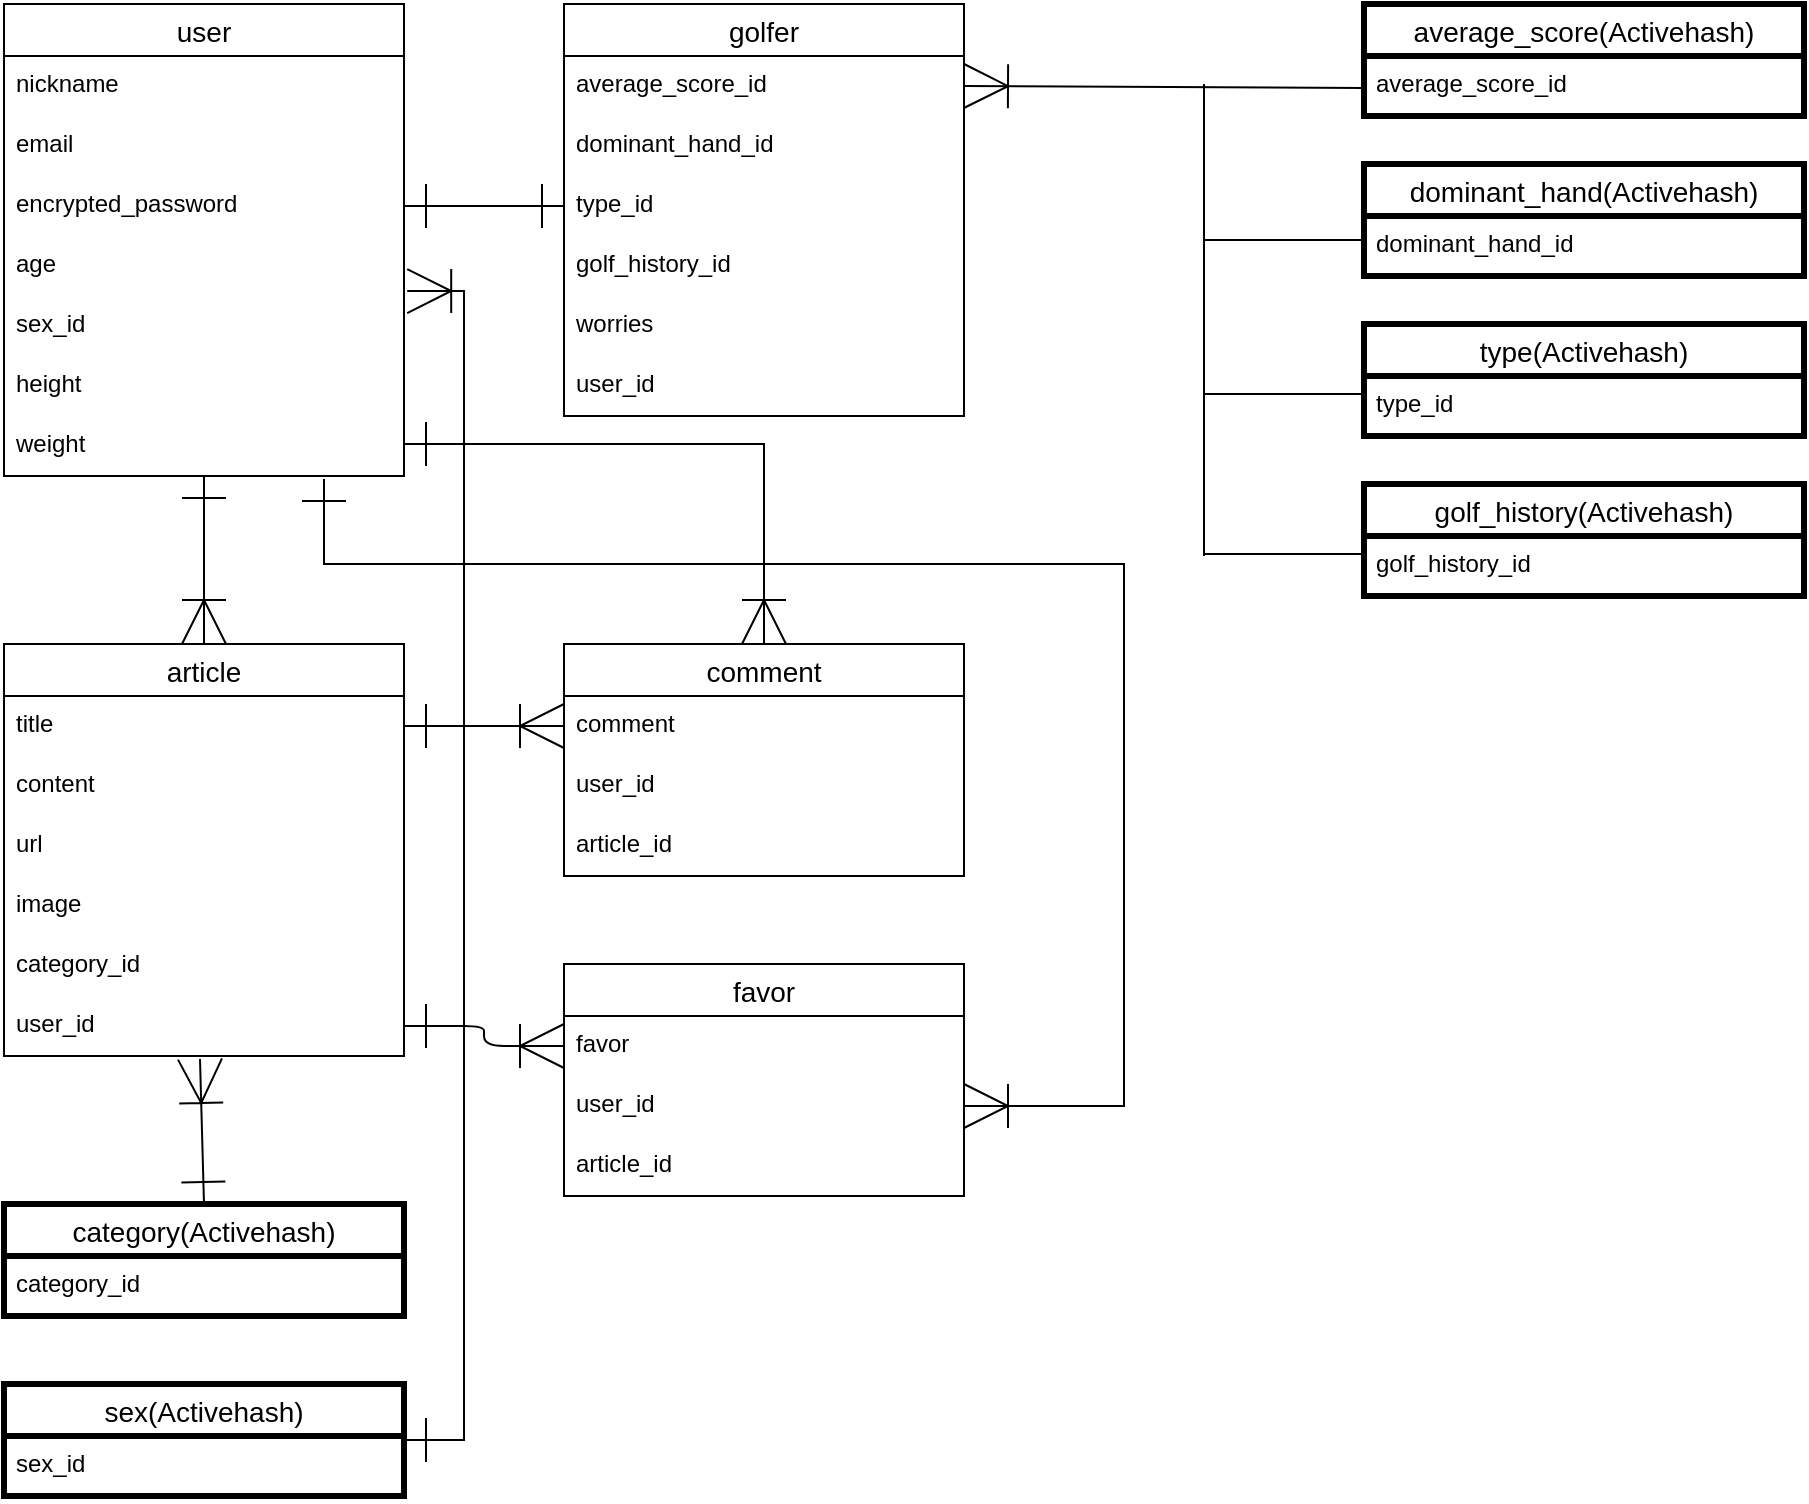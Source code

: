 <mxfile>
    <diagram id="ic0R5Okc1oGfXLtQGp_e" name="ページ1">
        <mxGraphModel dx="508" dy="680" grid="1" gridSize="10" guides="1" tooltips="1" connect="1" arrows="1" fold="1" page="1" pageScale="1" pageWidth="1169" pageHeight="827" math="0" shadow="0">
            <root>
                <mxCell id="0"/>
                <mxCell id="1" parent="0"/>
                <mxCell id="2" value="user" style="swimlane;fontStyle=0;childLayout=stackLayout;horizontal=1;startSize=26;horizontalStack=0;resizeParent=1;resizeParentMax=0;resizeLast=0;collapsible=1;marginBottom=0;align=center;fontSize=14;" vertex="1" parent="1">
                    <mxGeometry x="40" y="40" width="200" height="236" as="geometry"/>
                </mxCell>
                <mxCell id="3" value="nickname" style="text;strokeColor=none;fillColor=none;spacingLeft=4;spacingRight=4;overflow=hidden;rotatable=0;points=[[0,0.5],[1,0.5]];portConstraint=eastwest;fontSize=12;" vertex="1" parent="2">
                    <mxGeometry y="26" width="200" height="30" as="geometry"/>
                </mxCell>
                <mxCell id="4" value="email" style="text;strokeColor=none;fillColor=none;spacingLeft=4;spacingRight=4;overflow=hidden;rotatable=0;points=[[0,0.5],[1,0.5]];portConstraint=eastwest;fontSize=12;" vertex="1" parent="2">
                    <mxGeometry y="56" width="200" height="30" as="geometry"/>
                </mxCell>
                <mxCell id="5" value="encrypted_password" style="text;strokeColor=none;fillColor=none;spacingLeft=4;spacingRight=4;overflow=hidden;rotatable=0;points=[[0,0.5],[1,0.5]];portConstraint=eastwest;fontSize=12;" vertex="1" parent="2">
                    <mxGeometry y="86" width="200" height="30" as="geometry"/>
                </mxCell>
                <mxCell id="6" value="age" style="text;strokeColor=none;fillColor=none;spacingLeft=4;spacingRight=4;overflow=hidden;rotatable=0;points=[[0,0.5],[1,0.5]];portConstraint=eastwest;fontSize=12;" vertex="1" parent="2">
                    <mxGeometry y="116" width="200" height="30" as="geometry"/>
                </mxCell>
                <mxCell id="7" value="sex_id" style="text;strokeColor=none;fillColor=none;spacingLeft=4;spacingRight=4;overflow=hidden;rotatable=0;points=[[0,0.5],[1,0.5]];portConstraint=eastwest;fontSize=12;" vertex="1" parent="2">
                    <mxGeometry y="146" width="200" height="30" as="geometry"/>
                </mxCell>
                <mxCell id="8" value="height" style="text;strokeColor=none;fillColor=none;spacingLeft=4;spacingRight=4;overflow=hidden;rotatable=0;points=[[0,0.5],[1,0.5]];portConstraint=eastwest;fontSize=12;" vertex="1" parent="2">
                    <mxGeometry y="176" width="200" height="30" as="geometry"/>
                </mxCell>
                <mxCell id="9" value="weight" style="text;strokeColor=none;fillColor=none;spacingLeft=4;spacingRight=4;overflow=hidden;rotatable=0;points=[[0,0.5],[1,0.5]];portConstraint=eastwest;fontSize=12;" vertex="1" parent="2">
                    <mxGeometry y="206" width="200" height="30" as="geometry"/>
                </mxCell>
                <mxCell id="10" value="golfer" style="swimlane;fontStyle=0;childLayout=stackLayout;horizontal=1;startSize=26;horizontalStack=0;resizeParent=1;resizeParentMax=0;resizeLast=0;collapsible=1;marginBottom=0;align=center;fontSize=14;" vertex="1" parent="1">
                    <mxGeometry x="320" y="40" width="200" height="206" as="geometry"/>
                </mxCell>
                <mxCell id="11" value="average_score_id" style="text;strokeColor=none;fillColor=none;spacingLeft=4;spacingRight=4;overflow=hidden;rotatable=0;points=[[0,0.5],[1,0.5]];portConstraint=eastwest;fontSize=12;" vertex="1" parent="10">
                    <mxGeometry y="26" width="200" height="30" as="geometry"/>
                </mxCell>
                <mxCell id="13" value="dominant_hand_id" style="text;strokeColor=none;fillColor=none;spacingLeft=4;spacingRight=4;overflow=hidden;rotatable=0;points=[[0,0.5],[1,0.5]];portConstraint=eastwest;fontSize=12;" vertex="1" parent="10">
                    <mxGeometry y="56" width="200" height="30" as="geometry"/>
                </mxCell>
                <mxCell id="14" value="type_id" style="text;strokeColor=none;fillColor=none;spacingLeft=4;spacingRight=4;overflow=hidden;rotatable=0;points=[[0,0.5],[1,0.5]];portConstraint=eastwest;fontSize=12;" vertex="1" parent="10">
                    <mxGeometry y="86" width="200" height="30" as="geometry"/>
                </mxCell>
                <mxCell id="17" value="golf_history_id" style="text;strokeColor=none;fillColor=none;spacingLeft=4;spacingRight=4;overflow=hidden;rotatable=0;points=[[0,0.5],[1,0.5]];portConstraint=eastwest;fontSize=12;" vertex="1" parent="10">
                    <mxGeometry y="116" width="200" height="30" as="geometry"/>
                </mxCell>
                <mxCell id="48" value="worries" style="text;strokeColor=none;fillColor=none;spacingLeft=4;spacingRight=4;overflow=hidden;rotatable=0;points=[[0,0.5],[1,0.5]];portConstraint=eastwest;fontSize=12;" vertex="1" parent="10">
                    <mxGeometry y="146" width="200" height="30" as="geometry"/>
                </mxCell>
                <mxCell id="70" value="user_id" style="text;strokeColor=none;fillColor=none;spacingLeft=4;spacingRight=4;overflow=hidden;rotatable=0;points=[[0,0.5],[1,0.5]];portConstraint=eastwest;fontSize=12;" vertex="1" parent="10">
                    <mxGeometry y="176" width="200" height="30" as="geometry"/>
                </mxCell>
                <mxCell id="19" value="article" style="swimlane;fontStyle=0;childLayout=stackLayout;horizontal=1;startSize=26;horizontalStack=0;resizeParent=1;resizeParentMax=0;resizeLast=0;collapsible=1;marginBottom=0;align=center;fontSize=14;" vertex="1" parent="1">
                    <mxGeometry x="40" y="360" width="200" height="206" as="geometry"/>
                </mxCell>
                <mxCell id="20" value="title" style="text;strokeColor=none;fillColor=none;spacingLeft=4;spacingRight=4;overflow=hidden;rotatable=0;points=[[0,0.5],[1,0.5]];portConstraint=eastwest;fontSize=12;" vertex="1" parent="19">
                    <mxGeometry y="26" width="200" height="30" as="geometry"/>
                </mxCell>
                <mxCell id="21" value="content" style="text;strokeColor=none;fillColor=none;spacingLeft=4;spacingRight=4;overflow=hidden;rotatable=0;points=[[0,0.5],[1,0.5]];portConstraint=eastwest;fontSize=12;" vertex="1" parent="19">
                    <mxGeometry y="56" width="200" height="30" as="geometry"/>
                </mxCell>
                <mxCell id="22" value="url" style="text;strokeColor=none;fillColor=none;spacingLeft=4;spacingRight=4;overflow=hidden;rotatable=0;points=[[0,0.5],[1,0.5]];portConstraint=eastwest;fontSize=12;" vertex="1" parent="19">
                    <mxGeometry y="86" width="200" height="30" as="geometry"/>
                </mxCell>
                <mxCell id="51" value="image" style="text;strokeColor=none;fillColor=none;spacingLeft=4;spacingRight=4;overflow=hidden;rotatable=0;points=[[0,0.5],[1,0.5]];portConstraint=eastwest;fontSize=12;" vertex="1" parent="19">
                    <mxGeometry y="116" width="200" height="30" as="geometry"/>
                </mxCell>
                <mxCell id="71" value="category_id" style="text;strokeColor=none;fillColor=none;spacingLeft=4;spacingRight=4;overflow=hidden;rotatable=0;points=[[0,0.5],[1,0.5]];portConstraint=eastwest;fontSize=12;" vertex="1" parent="19">
                    <mxGeometry y="146" width="200" height="30" as="geometry"/>
                </mxCell>
                <mxCell id="24" value="user_id" style="text;strokeColor=none;fillColor=none;spacingLeft=4;spacingRight=4;overflow=hidden;rotatable=0;points=[[0,0.5],[1,0.5]];portConstraint=eastwest;fontSize=12;" vertex="1" parent="19">
                    <mxGeometry y="176" width="200" height="30" as="geometry"/>
                </mxCell>
                <mxCell id="25" value="" style="endArrow=ERoneToMany;html=1;rounded=0;entryX=0.5;entryY=0;entryDx=0;entryDy=0;startArrow=ERone;startFill=0;endSize=20;startSize=20;endFill=0;" edge="1" parent="1" source="9" target="19">
                    <mxGeometry relative="1" as="geometry">
                        <mxPoint x="140" y="290" as="sourcePoint"/>
                        <mxPoint x="410" y="350" as="targetPoint"/>
                    </mxGeometry>
                </mxCell>
                <mxCell id="27" value="" style="endArrow=ERone;html=1;rounded=0;startSize=20;endSize=20;exitX=1;exitY=0.5;exitDx=0;exitDy=0;entryX=0;entryY=0.5;entryDx=0;entryDy=0;startArrow=ERone;startFill=0;endFill=0;" edge="1" parent="1" source="5" target="14">
                    <mxGeometry relative="1" as="geometry">
                        <mxPoint x="250" y="350" as="sourcePoint"/>
                        <mxPoint x="410" y="350" as="targetPoint"/>
                    </mxGeometry>
                </mxCell>
                <mxCell id="28" value="comment" style="swimlane;fontStyle=0;childLayout=stackLayout;horizontal=1;startSize=26;horizontalStack=0;resizeParent=1;resizeParentMax=0;resizeLast=0;collapsible=1;marginBottom=0;align=center;fontSize=14;" vertex="1" parent="1">
                    <mxGeometry x="320" y="360" width="200" height="116" as="geometry"/>
                </mxCell>
                <mxCell id="29" value="comment" style="text;strokeColor=none;fillColor=none;spacingLeft=4;spacingRight=4;overflow=hidden;rotatable=0;points=[[0,0.5],[1,0.5]];portConstraint=eastwest;fontSize=12;" vertex="1" parent="28">
                    <mxGeometry y="26" width="200" height="30" as="geometry"/>
                </mxCell>
                <mxCell id="64" value="user_id" style="text;strokeColor=none;fillColor=none;spacingLeft=4;spacingRight=4;overflow=hidden;rotatable=0;points=[[0,0.5],[1,0.5]];portConstraint=eastwest;fontSize=12;" vertex="1" parent="28">
                    <mxGeometry y="56" width="200" height="30" as="geometry"/>
                </mxCell>
                <mxCell id="65" value="article_id" style="text;strokeColor=none;fillColor=none;spacingLeft=4;spacingRight=4;overflow=hidden;rotatable=0;points=[[0,0.5],[1,0.5]];portConstraint=eastwest;fontSize=12;" vertex="1" parent="28">
                    <mxGeometry y="86" width="200" height="30" as="geometry"/>
                </mxCell>
                <mxCell id="33" value="" style="endArrow=ERoneToMany;html=1;rounded=0;startSize=20;endSize=20;exitX=1;exitY=0.5;exitDx=0;exitDy=0;entryX=0;entryY=0.5;entryDx=0;entryDy=0;startArrow=ERone;startFill=0;endFill=0;" edge="1" parent="1" source="20" target="29">
                    <mxGeometry relative="1" as="geometry">
                        <mxPoint x="250" y="350" as="sourcePoint"/>
                        <mxPoint x="410" y="350" as="targetPoint"/>
                    </mxGeometry>
                </mxCell>
                <mxCell id="34" value="" style="endArrow=ERoneToMany;html=1;rounded=0;startSize=20;endSize=20;edgeStyle=orthogonalEdgeStyle;entryX=0.5;entryY=0;entryDx=0;entryDy=0;startArrow=ERone;startFill=0;endFill=0;" edge="1" parent="1" target="28">
                    <mxGeometry relative="1" as="geometry">
                        <mxPoint x="240" y="260" as="sourcePoint"/>
                        <mxPoint x="410" y="350" as="targetPoint"/>
                        <Array as="points">
                            <mxPoint x="240" y="260"/>
                            <mxPoint x="420" y="260"/>
                        </Array>
                    </mxGeometry>
                </mxCell>
                <mxCell id="35" value="favor" style="swimlane;fontStyle=0;childLayout=stackLayout;horizontal=1;startSize=26;horizontalStack=0;resizeParent=1;resizeParentMax=0;resizeLast=0;collapsible=1;marginBottom=0;align=center;fontSize=14;" vertex="1" parent="1">
                    <mxGeometry x="320" y="520" width="200" height="116" as="geometry"/>
                </mxCell>
                <mxCell id="36" value="favor" style="text;strokeColor=none;fillColor=none;spacingLeft=4;spacingRight=4;overflow=hidden;rotatable=0;points=[[0,0.5],[1,0.5]];portConstraint=eastwest;fontSize=12;" vertex="1" parent="35">
                    <mxGeometry y="26" width="200" height="30" as="geometry"/>
                </mxCell>
                <mxCell id="67" value="user_id" style="text;strokeColor=none;fillColor=none;spacingLeft=4;spacingRight=4;overflow=hidden;rotatable=0;points=[[0,0.5],[1,0.5]];portConstraint=eastwest;fontSize=12;" vertex="1" parent="35">
                    <mxGeometry y="56" width="200" height="30" as="geometry"/>
                </mxCell>
                <mxCell id="68" value="article_id" style="text;strokeColor=none;fillColor=none;spacingLeft=4;spacingRight=4;overflow=hidden;rotatable=0;points=[[0,0.5],[1,0.5]];portConstraint=eastwest;fontSize=12;" vertex="1" parent="35">
                    <mxGeometry y="86" width="200" height="30" as="geometry"/>
                </mxCell>
                <mxCell id="38" value="" style="endArrow=ERoneToMany;html=1;rounded=0;startSize=20;endSize=20;edgeStyle=orthogonalEdgeStyle;startArrow=ERone;startFill=0;endFill=0;entryX=1;entryY=0.5;entryDx=0;entryDy=0;exitX=0.8;exitY=1.05;exitDx=0;exitDy=0;exitPerimeter=0;" edge="1" parent="1" source="9" target="67">
                    <mxGeometry relative="1" as="geometry">
                        <mxPoint x="200" y="300" as="sourcePoint"/>
                        <mxPoint x="540" y="561" as="targetPoint"/>
                        <Array as="points">
                            <mxPoint x="200" y="320"/>
                            <mxPoint x="600" y="320"/>
                            <mxPoint x="600" y="591"/>
                        </Array>
                    </mxGeometry>
                </mxCell>
                <mxCell id="42" value="average_score(Activehash)" style="swimlane;fontStyle=0;childLayout=stackLayout;horizontal=1;startSize=26;horizontalStack=0;resizeParent=1;resizeParentMax=0;resizeLast=0;collapsible=1;marginBottom=0;align=center;fontSize=14;fontFamily=Helvetica;fontColor=default;strokeWidth=3;" vertex="1" parent="1">
                    <mxGeometry x="720" y="40" width="220" height="56" as="geometry"/>
                </mxCell>
                <mxCell id="43" value="average_score_id" style="text;strokeColor=none;fillColor=none;spacingLeft=4;spacingRight=4;overflow=hidden;rotatable=0;points=[[0,0.5],[1,0.5]];portConstraint=eastwest;fontSize=12;fontFamily=Helvetica;fontColor=default;" vertex="1" parent="42">
                    <mxGeometry y="26" width="220" height="30" as="geometry"/>
                </mxCell>
                <mxCell id="44" value="dominant_hand(Activehash)" style="swimlane;fontStyle=0;childLayout=stackLayout;horizontal=1;startSize=26;horizontalStack=0;resizeParent=1;resizeParentMax=0;resizeLast=0;collapsible=1;marginBottom=0;align=center;fontSize=14;fontFamily=Helvetica;fontColor=default;strokeWidth=3;" vertex="1" parent="1">
                    <mxGeometry x="720" y="120" width="220" height="56" as="geometry"/>
                </mxCell>
                <mxCell id="45" value="dominant_hand_id" style="text;strokeColor=none;fillColor=none;spacingLeft=4;spacingRight=4;overflow=hidden;rotatable=0;points=[[0,0.5],[1,0.5]];portConstraint=eastwest;fontSize=12;fontFamily=Helvetica;fontColor=default;" vertex="1" parent="44">
                    <mxGeometry y="26" width="220" height="30" as="geometry"/>
                </mxCell>
                <mxCell id="46" value="type(Activehash)" style="swimlane;fontStyle=0;childLayout=stackLayout;horizontal=1;startSize=26;horizontalStack=0;resizeParent=1;resizeParentMax=0;resizeLast=0;collapsible=1;marginBottom=0;align=center;fontSize=14;fontFamily=Helvetica;fontColor=default;strokeWidth=3;" vertex="1" parent="1">
                    <mxGeometry x="720" y="200" width="220" height="56" as="geometry"/>
                </mxCell>
                <mxCell id="47" value="type_id" style="text;strokeColor=none;fillColor=none;spacingLeft=4;spacingRight=4;overflow=hidden;rotatable=0;points=[[0,0.5],[1,0.5]];portConstraint=eastwest;fontSize=12;fontFamily=Helvetica;fontColor=default;" vertex="1" parent="46">
                    <mxGeometry y="26" width="220" height="30" as="geometry"/>
                </mxCell>
                <mxCell id="49" value="golf_history(Activehash)" style="swimlane;fontStyle=0;childLayout=stackLayout;horizontal=1;startSize=26;horizontalStack=0;resizeParent=1;resizeParentMax=0;resizeLast=0;collapsible=1;marginBottom=0;align=center;fontSize=14;fontFamily=Helvetica;fontColor=default;strokeWidth=3;" vertex="1" parent="1">
                    <mxGeometry x="720" y="280" width="220" height="56" as="geometry"/>
                </mxCell>
                <mxCell id="50" value="golf_history_id" style="text;strokeColor=none;fillColor=none;spacingLeft=4;spacingRight=4;overflow=hidden;rotatable=0;points=[[0,0.5],[1,0.5]];portConstraint=eastwest;fontSize=12;fontFamily=Helvetica;fontColor=default;" vertex="1" parent="49">
                    <mxGeometry y="26" width="220" height="30" as="geometry"/>
                </mxCell>
                <mxCell id="52" value="category(Activehash)" style="swimlane;fontStyle=0;childLayout=stackLayout;horizontal=1;startSize=26;horizontalStack=0;resizeParent=1;resizeParentMax=0;resizeLast=0;collapsible=1;marginBottom=0;align=center;fontSize=14;fontFamily=Helvetica;fontColor=default;strokeWidth=3;" vertex="1" parent="1">
                    <mxGeometry x="40" y="640" width="200" height="56" as="geometry"/>
                </mxCell>
                <mxCell id="53" value="category_id" style="text;strokeColor=none;fillColor=none;spacingLeft=4;spacingRight=4;overflow=hidden;rotatable=0;points=[[0,0.5],[1,0.5]];portConstraint=eastwest;fontSize=12;fontFamily=Helvetica;fontColor=default;" vertex="1" parent="52">
                    <mxGeometry y="26" width="200" height="30" as="geometry"/>
                </mxCell>
                <mxCell id="55" value="" style="endArrow=none;html=1;rounded=0;startSize=20;endSize=20;startArrow=ERoneToMany;startFill=0;entryX=0;entryY=0.75;entryDx=0;entryDy=0;exitX=1;exitY=0.5;exitDx=0;exitDy=0;" edge="1" parent="1" source="11" target="42">
                    <mxGeometry relative="1" as="geometry">
                        <mxPoint x="550" y="82" as="sourcePoint"/>
                        <mxPoint x="680" y="80" as="targetPoint"/>
                    </mxGeometry>
                </mxCell>
                <mxCell id="56" value="" style="endArrow=none;html=1;rounded=0;startSize=20;endSize=20;entryX=0;entryY=0.6;entryDx=0;entryDy=0;entryPerimeter=0;" edge="1" parent="1" target="57">
                    <mxGeometry relative="1" as="geometry">
                        <mxPoint x="640" y="80" as="sourcePoint"/>
                        <mxPoint x="640" y="320" as="targetPoint"/>
                    </mxGeometry>
                </mxCell>
                <mxCell id="57" value="" style="line;strokeWidth=1;rotatable=0;dashed=0;labelPosition=right;align=left;verticalAlign=middle;spacingTop=0;spacingLeft=6;points=[];portConstraint=eastwest;" vertex="1" parent="1">
                    <mxGeometry x="640" y="310" width="80" height="10" as="geometry"/>
                </mxCell>
                <mxCell id="58" value="" style="line;strokeWidth=1;rotatable=0;dashed=0;labelPosition=right;align=left;verticalAlign=middle;spacingTop=0;spacingLeft=6;points=[];portConstraint=eastwest;" vertex="1" parent="1">
                    <mxGeometry x="640" y="230" width="80" height="10" as="geometry"/>
                </mxCell>
                <mxCell id="59" value="" style="line;strokeWidth=1;rotatable=0;dashed=0;labelPosition=right;align=left;verticalAlign=middle;spacingTop=0;spacingLeft=6;points=[];portConstraint=eastwest;" vertex="1" parent="1">
                    <mxGeometry x="640" y="153" width="80" height="10" as="geometry"/>
                </mxCell>
                <mxCell id="60" value="" style="endArrow=ERone;html=1;rounded=0;startSize=20;endSize=20;entryX=0.5;entryY=0;entryDx=0;entryDy=0;startArrow=ERoneToMany;startFill=0;endFill=0;exitX=0.49;exitY=1.05;exitDx=0;exitDy=0;exitPerimeter=0;" edge="1" parent="1" source="24" target="52">
                    <mxGeometry relative="1" as="geometry">
                        <mxPoint x="140" y="580" as="sourcePoint"/>
                        <mxPoint x="260" y="440" as="targetPoint"/>
                    </mxGeometry>
                </mxCell>
                <mxCell id="61" value="sex(Activehash)" style="swimlane;fontStyle=0;childLayout=stackLayout;horizontal=1;startSize=26;horizontalStack=0;resizeParent=1;resizeParentMax=0;resizeLast=0;collapsible=1;marginBottom=0;align=center;fontSize=14;fontFamily=Helvetica;fontColor=default;strokeWidth=3;" vertex="1" parent="1">
                    <mxGeometry x="40" y="730" width="200" height="56" as="geometry"/>
                </mxCell>
                <mxCell id="62" value="sex_id" style="text;strokeColor=none;fillColor=none;spacingLeft=4;spacingRight=4;overflow=hidden;rotatable=0;points=[[0,0.5],[1,0.5]];portConstraint=eastwest;fontSize=12;fontFamily=Helvetica;fontColor=default;" vertex="1" parent="61">
                    <mxGeometry y="26" width="200" height="30" as="geometry"/>
                </mxCell>
                <mxCell id="63" value="" style="endArrow=ERone;html=1;rounded=0;startSize=20;endSize=20;edgeStyle=orthogonalEdgeStyle;exitX=1.008;exitY=-0.083;exitDx=0;exitDy=0;exitPerimeter=0;startArrow=ERoneToMany;startFill=0;endFill=0;entryX=1;entryY=0.5;entryDx=0;entryDy=0;" edge="1" parent="1" source="7" target="61">
                    <mxGeometry relative="1" as="geometry">
                        <mxPoint x="280" y="550" as="sourcePoint"/>
                        <mxPoint x="280" y="670" as="targetPoint"/>
                        <Array as="points">
                            <mxPoint x="270" y="184"/>
                            <mxPoint x="270" y="758"/>
                        </Array>
                    </mxGeometry>
                </mxCell>
                <mxCell id="66" value="" style="edgeStyle=orthogonalEdgeStyle;html=1;startArrow=ERoneToMany;startFill=0;endArrow=ERone;endFill=0;startSize=20;endSize=20;" edge="1" parent="1" source="36" target="24">
                    <mxGeometry relative="1" as="geometry"/>
                </mxCell>
            </root>
        </mxGraphModel>
    </diagram>
</mxfile>